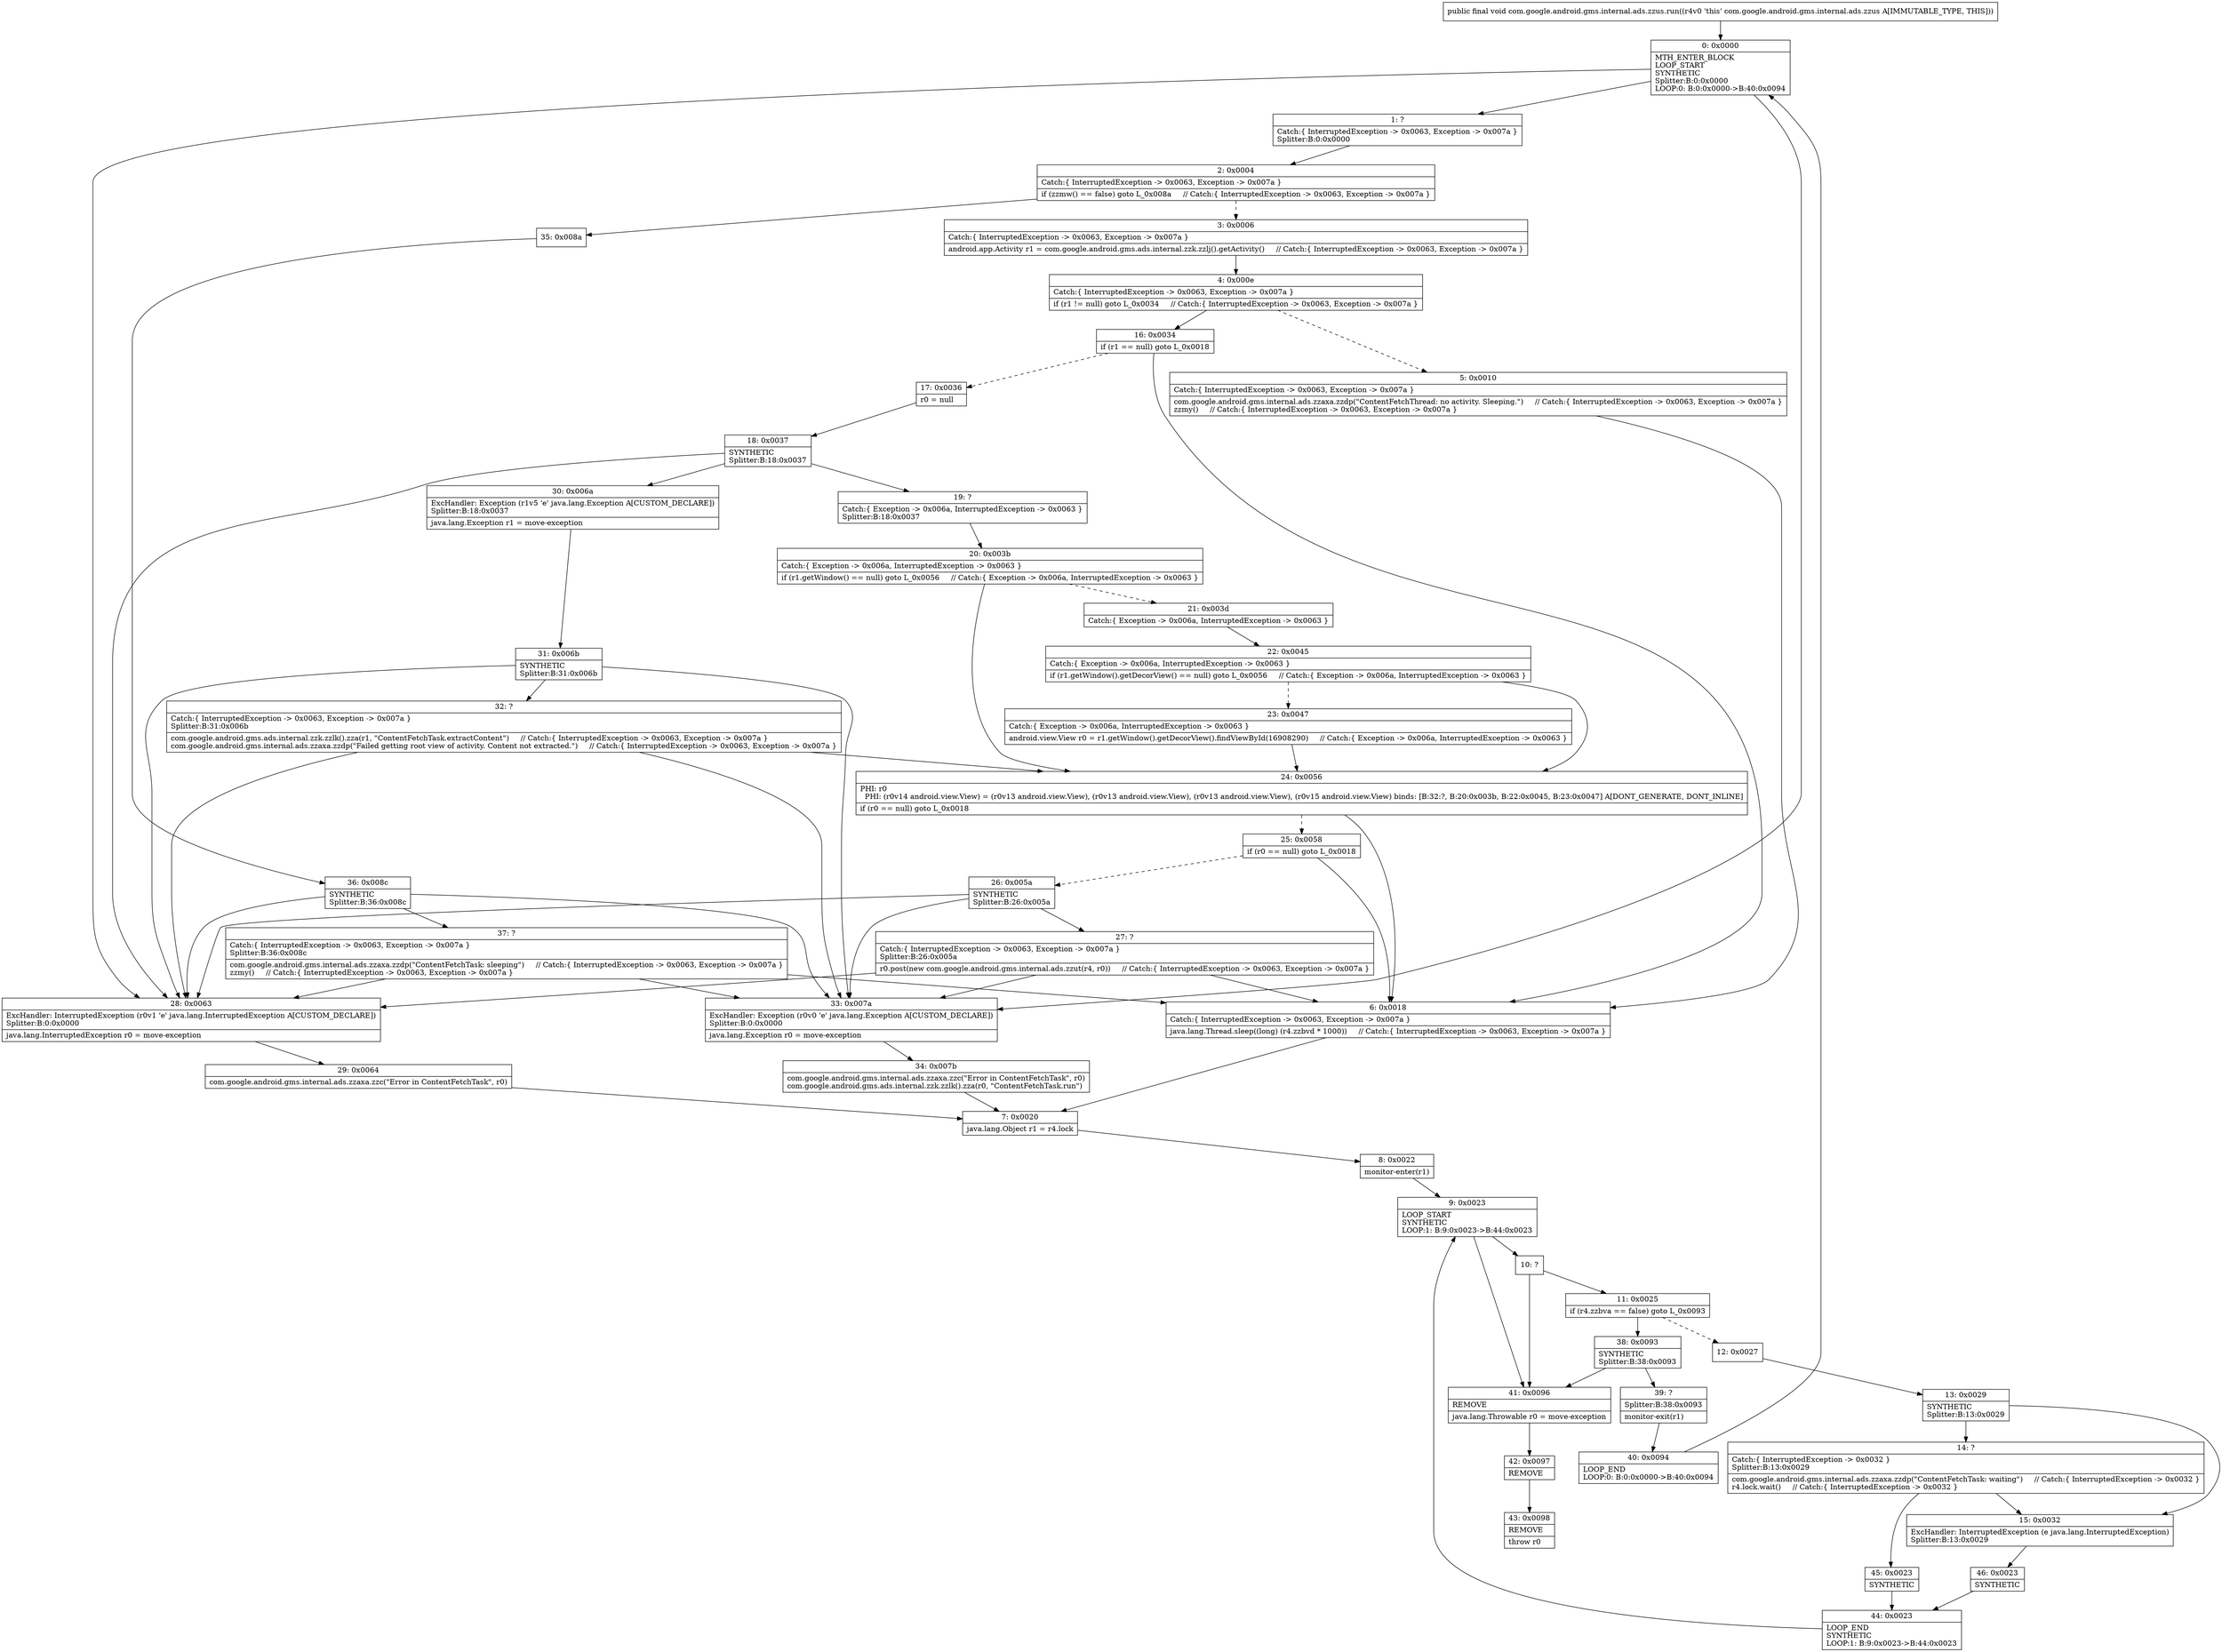 digraph "CFG forcom.google.android.gms.internal.ads.zzus.run()V" {
Node_0 [shape=record,label="{0\:\ 0x0000|MTH_ENTER_BLOCK\lLOOP_START\lSYNTHETIC\lSplitter:B:0:0x0000\lLOOP:0: B:0:0x0000\-\>B:40:0x0094\l}"];
Node_1 [shape=record,label="{1\:\ ?|Catch:\{ InterruptedException \-\> 0x0063, Exception \-\> 0x007a \}\lSplitter:B:0:0x0000\l}"];
Node_2 [shape=record,label="{2\:\ 0x0004|Catch:\{ InterruptedException \-\> 0x0063, Exception \-\> 0x007a \}\l|if (zzmw() == false) goto L_0x008a     \/\/ Catch:\{ InterruptedException \-\> 0x0063, Exception \-\> 0x007a \}\l}"];
Node_3 [shape=record,label="{3\:\ 0x0006|Catch:\{ InterruptedException \-\> 0x0063, Exception \-\> 0x007a \}\l|android.app.Activity r1 = com.google.android.gms.ads.internal.zzk.zzlj().getActivity()     \/\/ Catch:\{ InterruptedException \-\> 0x0063, Exception \-\> 0x007a \}\l}"];
Node_4 [shape=record,label="{4\:\ 0x000e|Catch:\{ InterruptedException \-\> 0x0063, Exception \-\> 0x007a \}\l|if (r1 != null) goto L_0x0034     \/\/ Catch:\{ InterruptedException \-\> 0x0063, Exception \-\> 0x007a \}\l}"];
Node_5 [shape=record,label="{5\:\ 0x0010|Catch:\{ InterruptedException \-\> 0x0063, Exception \-\> 0x007a \}\l|com.google.android.gms.internal.ads.zzaxa.zzdp(\"ContentFetchThread: no activity. Sleeping.\")     \/\/ Catch:\{ InterruptedException \-\> 0x0063, Exception \-\> 0x007a \}\lzzmy()     \/\/ Catch:\{ InterruptedException \-\> 0x0063, Exception \-\> 0x007a \}\l}"];
Node_6 [shape=record,label="{6\:\ 0x0018|Catch:\{ InterruptedException \-\> 0x0063, Exception \-\> 0x007a \}\l|java.lang.Thread.sleep((long) (r4.zzbvd * 1000))     \/\/ Catch:\{ InterruptedException \-\> 0x0063, Exception \-\> 0x007a \}\l}"];
Node_7 [shape=record,label="{7\:\ 0x0020|java.lang.Object r1 = r4.lock\l}"];
Node_8 [shape=record,label="{8\:\ 0x0022|monitor\-enter(r1)\l}"];
Node_9 [shape=record,label="{9\:\ 0x0023|LOOP_START\lSYNTHETIC\lLOOP:1: B:9:0x0023\-\>B:44:0x0023\l}"];
Node_10 [shape=record,label="{10\:\ ?}"];
Node_11 [shape=record,label="{11\:\ 0x0025|if (r4.zzbva == false) goto L_0x0093\l}"];
Node_12 [shape=record,label="{12\:\ 0x0027}"];
Node_13 [shape=record,label="{13\:\ 0x0029|SYNTHETIC\lSplitter:B:13:0x0029\l}"];
Node_14 [shape=record,label="{14\:\ ?|Catch:\{ InterruptedException \-\> 0x0032 \}\lSplitter:B:13:0x0029\l|com.google.android.gms.internal.ads.zzaxa.zzdp(\"ContentFetchTask: waiting\")     \/\/ Catch:\{ InterruptedException \-\> 0x0032 \}\lr4.lock.wait()     \/\/ Catch:\{ InterruptedException \-\> 0x0032 \}\l}"];
Node_15 [shape=record,label="{15\:\ 0x0032|ExcHandler: InterruptedException (e java.lang.InterruptedException)\lSplitter:B:13:0x0029\l}"];
Node_16 [shape=record,label="{16\:\ 0x0034|if (r1 == null) goto L_0x0018\l}"];
Node_17 [shape=record,label="{17\:\ 0x0036|r0 = null\l}"];
Node_18 [shape=record,label="{18\:\ 0x0037|SYNTHETIC\lSplitter:B:18:0x0037\l}"];
Node_19 [shape=record,label="{19\:\ ?|Catch:\{ Exception \-\> 0x006a, InterruptedException \-\> 0x0063 \}\lSplitter:B:18:0x0037\l}"];
Node_20 [shape=record,label="{20\:\ 0x003b|Catch:\{ Exception \-\> 0x006a, InterruptedException \-\> 0x0063 \}\l|if (r1.getWindow() == null) goto L_0x0056     \/\/ Catch:\{ Exception \-\> 0x006a, InterruptedException \-\> 0x0063 \}\l}"];
Node_21 [shape=record,label="{21\:\ 0x003d|Catch:\{ Exception \-\> 0x006a, InterruptedException \-\> 0x0063 \}\l}"];
Node_22 [shape=record,label="{22\:\ 0x0045|Catch:\{ Exception \-\> 0x006a, InterruptedException \-\> 0x0063 \}\l|if (r1.getWindow().getDecorView() == null) goto L_0x0056     \/\/ Catch:\{ Exception \-\> 0x006a, InterruptedException \-\> 0x0063 \}\l}"];
Node_23 [shape=record,label="{23\:\ 0x0047|Catch:\{ Exception \-\> 0x006a, InterruptedException \-\> 0x0063 \}\l|android.view.View r0 = r1.getWindow().getDecorView().findViewById(16908290)     \/\/ Catch:\{ Exception \-\> 0x006a, InterruptedException \-\> 0x0063 \}\l}"];
Node_24 [shape=record,label="{24\:\ 0x0056|PHI: r0 \l  PHI: (r0v14 android.view.View) = (r0v13 android.view.View), (r0v13 android.view.View), (r0v13 android.view.View), (r0v15 android.view.View) binds: [B:32:?, B:20:0x003b, B:22:0x0045, B:23:0x0047] A[DONT_GENERATE, DONT_INLINE]\l|if (r0 == null) goto L_0x0018\l}"];
Node_25 [shape=record,label="{25\:\ 0x0058|if (r0 == null) goto L_0x0018\l}"];
Node_26 [shape=record,label="{26\:\ 0x005a|SYNTHETIC\lSplitter:B:26:0x005a\l}"];
Node_27 [shape=record,label="{27\:\ ?|Catch:\{ InterruptedException \-\> 0x0063, Exception \-\> 0x007a \}\lSplitter:B:26:0x005a\l|r0.post(new com.google.android.gms.internal.ads.zzut(r4, r0))     \/\/ Catch:\{ InterruptedException \-\> 0x0063, Exception \-\> 0x007a \}\l}"];
Node_28 [shape=record,label="{28\:\ 0x0063|ExcHandler: InterruptedException (r0v1 'e' java.lang.InterruptedException A[CUSTOM_DECLARE])\lSplitter:B:0:0x0000\l|java.lang.InterruptedException r0 = move\-exception\l}"];
Node_29 [shape=record,label="{29\:\ 0x0064|com.google.android.gms.internal.ads.zzaxa.zzc(\"Error in ContentFetchTask\", r0)\l}"];
Node_30 [shape=record,label="{30\:\ 0x006a|ExcHandler: Exception (r1v5 'e' java.lang.Exception A[CUSTOM_DECLARE])\lSplitter:B:18:0x0037\l|java.lang.Exception r1 = move\-exception\l}"];
Node_31 [shape=record,label="{31\:\ 0x006b|SYNTHETIC\lSplitter:B:31:0x006b\l}"];
Node_32 [shape=record,label="{32\:\ ?|Catch:\{ InterruptedException \-\> 0x0063, Exception \-\> 0x007a \}\lSplitter:B:31:0x006b\l|com.google.android.gms.ads.internal.zzk.zzlk().zza(r1, \"ContentFetchTask.extractContent\")     \/\/ Catch:\{ InterruptedException \-\> 0x0063, Exception \-\> 0x007a \}\lcom.google.android.gms.internal.ads.zzaxa.zzdp(\"Failed getting root view of activity. Content not extracted.\")     \/\/ Catch:\{ InterruptedException \-\> 0x0063, Exception \-\> 0x007a \}\l}"];
Node_33 [shape=record,label="{33\:\ 0x007a|ExcHandler: Exception (r0v0 'e' java.lang.Exception A[CUSTOM_DECLARE])\lSplitter:B:0:0x0000\l|java.lang.Exception r0 = move\-exception\l}"];
Node_34 [shape=record,label="{34\:\ 0x007b|com.google.android.gms.internal.ads.zzaxa.zzc(\"Error in ContentFetchTask\", r0)\lcom.google.android.gms.ads.internal.zzk.zzlk().zza(r0, \"ContentFetchTask.run\")\l}"];
Node_35 [shape=record,label="{35\:\ 0x008a}"];
Node_36 [shape=record,label="{36\:\ 0x008c|SYNTHETIC\lSplitter:B:36:0x008c\l}"];
Node_37 [shape=record,label="{37\:\ ?|Catch:\{ InterruptedException \-\> 0x0063, Exception \-\> 0x007a \}\lSplitter:B:36:0x008c\l|com.google.android.gms.internal.ads.zzaxa.zzdp(\"ContentFetchTask: sleeping\")     \/\/ Catch:\{ InterruptedException \-\> 0x0063, Exception \-\> 0x007a \}\lzzmy()     \/\/ Catch:\{ InterruptedException \-\> 0x0063, Exception \-\> 0x007a \}\l}"];
Node_38 [shape=record,label="{38\:\ 0x0093|SYNTHETIC\lSplitter:B:38:0x0093\l}"];
Node_39 [shape=record,label="{39\:\ ?|Splitter:B:38:0x0093\l|monitor\-exit(r1)\l}"];
Node_40 [shape=record,label="{40\:\ 0x0094|LOOP_END\lLOOP:0: B:0:0x0000\-\>B:40:0x0094\l}"];
Node_41 [shape=record,label="{41\:\ 0x0096|REMOVE\l|java.lang.Throwable r0 = move\-exception\l}"];
Node_42 [shape=record,label="{42\:\ 0x0097|REMOVE\l}"];
Node_43 [shape=record,label="{43\:\ 0x0098|REMOVE\l|throw r0\l}"];
Node_44 [shape=record,label="{44\:\ 0x0023|LOOP_END\lSYNTHETIC\lLOOP:1: B:9:0x0023\-\>B:44:0x0023\l}"];
Node_45 [shape=record,label="{45\:\ 0x0023|SYNTHETIC\l}"];
Node_46 [shape=record,label="{46\:\ 0x0023|SYNTHETIC\l}"];
MethodNode[shape=record,label="{public final void com.google.android.gms.internal.ads.zzus.run((r4v0 'this' com.google.android.gms.internal.ads.zzus A[IMMUTABLE_TYPE, THIS])) }"];
MethodNode -> Node_0;
Node_0 -> Node_1;
Node_0 -> Node_28;
Node_0 -> Node_33;
Node_1 -> Node_2;
Node_2 -> Node_3[style=dashed];
Node_2 -> Node_35;
Node_3 -> Node_4;
Node_4 -> Node_5[style=dashed];
Node_4 -> Node_16;
Node_5 -> Node_6;
Node_6 -> Node_7;
Node_7 -> Node_8;
Node_8 -> Node_9;
Node_9 -> Node_10;
Node_9 -> Node_41;
Node_10 -> Node_11;
Node_10 -> Node_41;
Node_11 -> Node_12[style=dashed];
Node_11 -> Node_38;
Node_12 -> Node_13;
Node_13 -> Node_14;
Node_13 -> Node_15;
Node_14 -> Node_15;
Node_14 -> Node_45;
Node_15 -> Node_46;
Node_16 -> Node_6;
Node_16 -> Node_17[style=dashed];
Node_17 -> Node_18;
Node_18 -> Node_19;
Node_18 -> Node_30;
Node_18 -> Node_28;
Node_19 -> Node_20;
Node_20 -> Node_21[style=dashed];
Node_20 -> Node_24;
Node_21 -> Node_22;
Node_22 -> Node_23[style=dashed];
Node_22 -> Node_24;
Node_23 -> Node_24;
Node_24 -> Node_6;
Node_24 -> Node_25[style=dashed];
Node_25 -> Node_6;
Node_25 -> Node_26[style=dashed];
Node_26 -> Node_27;
Node_26 -> Node_28;
Node_26 -> Node_33;
Node_27 -> Node_28;
Node_27 -> Node_33;
Node_27 -> Node_6;
Node_28 -> Node_29;
Node_29 -> Node_7;
Node_30 -> Node_31;
Node_31 -> Node_32;
Node_31 -> Node_28;
Node_31 -> Node_33;
Node_32 -> Node_28;
Node_32 -> Node_33;
Node_32 -> Node_24;
Node_33 -> Node_34;
Node_34 -> Node_7;
Node_35 -> Node_36;
Node_36 -> Node_37;
Node_36 -> Node_28;
Node_36 -> Node_33;
Node_37 -> Node_28;
Node_37 -> Node_33;
Node_37 -> Node_6;
Node_38 -> Node_39;
Node_38 -> Node_41;
Node_39 -> Node_40;
Node_40 -> Node_0;
Node_41 -> Node_42;
Node_42 -> Node_43;
Node_44 -> Node_9;
Node_45 -> Node_44;
Node_46 -> Node_44;
}

